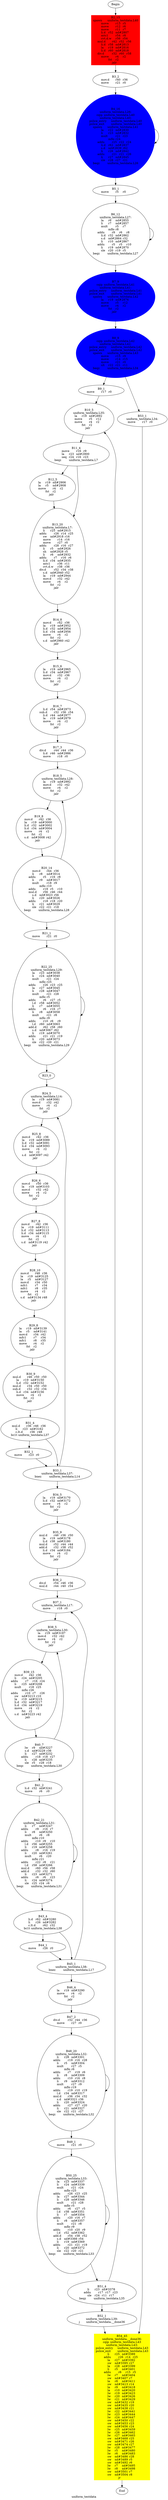 digraph G{
	label = "uniform_testdata"	style = "dashed";
	color = purple;
	Node0 [label = "Begin"];
	Node0 -> {Node2 }
	Node1 [label = "End"];
	Node1 -> {}
	Node2 [label = "B2_15\nspawn	uniform_testdata.L40\nmove	r13	r5	\nmove	r12	r6	\nmove	r11	r7	\nli.d	r52	nd#2807	\nmtc1	r54	r8	\ncvt.d.w	r56	r54	\nmul.d	r42	r52	r56	\nli.d	r58	nd#2813	\nla	r19	nd#2816	\nli.d	r60	nd#2818	\ndiv.d	r32	r60	r58	\nmove	r4	r2	\nfst	r2	\njalr	\n"];
	Node2 -> {Node3 }
	Node3 [label = "B3_2\nmov.d	r40	r36	\nmove	r21	r0	\n"];
	Node3 -> {Node4 }
	Node4 [label = "B4_16\nuniform_testdata.L26:\ncqip	uniform_testdata.L40\nuniform_testdata.L40:\npslice_entry	uniform_testdata.L40\npslice_exit	uniform_testdata.L40\nspawn	uniform_testdata.L41\nla	r22	nd#2830	\nli	r23	nd#2832	\nmult	r21	r23	\nmflo	r24	\naddu	r25	r22	r24	\nli.d	r62	nd#2837	\ns.d	nd#2839	r62	\nli	r26	nd#2842	\naddu	r21	r21	r26	\nli	r27	nd#2845	\nsle	r28	r27	r21	\nbeqz	uniform_testdata.L26\n"];
	Node4 -> {Node5 Node4 }
	Node5 [label = "B5_1\nmove	r5	r0	\n"];
	Node5 -> {Node6 }
	Node6 [label = "B6_12\nuniform_testdata.L27:\nla	r6	nd#2855	\nli	r7	nd#2857	\nmult	r5	r7	\nmflo	r8	\naddu	r9	r6	r8	\nli.d	r32	nd#2862	\ns.d	nd#2864	r32	\nli	r10	nd#2867	\naddu	r5	r5	r10	\nli	r19	nd#2870	\nsle	r20	r19	r5	\nbeqz	uniform_testdata.L27\n"];
	Node6 -> {Node7 Node6 }
	Node7 [label = "B7_9\ncqip	uniform_testdata.L41\nuniform_testdata.L41:\npslice_entry	uniform_testdata.L41\npslice_exit	uniform_testdata.L41\nspawn	uniform_testdata.L42\nla	r19	nd#2876	\nmove	r5	r12	\nmove	r4	r2	\nfst	r2	\njalr	\n"];
	Node7 -> {Node8 }
	Node8 [label = "B8_9\ncqip	uniform_testdata.L42\nuniform_testdata.L42:\npslice_entry	uniform_testdata.L42\npslice_exit	uniform_testdata.L42\nspawn	uniform_testdata.L43\nmove	r15	r9	\nmove	r14	r15	\nmove	r21	r0	\nslt	r22	r21	r11	\nbeqz	uniform_testdata.L34\n"];
	Node8 -> {Node9 Node53 }
	Node9 [label = "B9_1\nmove	r17	r0	\n"];
	Node9 -> {Node10 }
	Node10 [label = "B10_5\nuniform_testdata.L35:\nla	r19	nd#2892	\nmove	r5	r12	\nmove	r4	r2	\nfst	r2	\njalr	\n"];
	Node10 -> {Node11 }
	Node11 [label = "B11_4\nmove	r16	r9	\nla	r23	nd#2900	\nseq	r24	r16	r23	\nbeqz	uniform_testdata.L7\n"];
	Node11 -> {Node12 Node13 }
	Node12 [label = "B12_5\nla	r19	nd#2906	\nla	r5	nd#2908	\nmove	r4	r2	\nfst	r2	\njalr	\n"];
	Node12 -> {Node13 }
	Node13 [label = "B13_20\nuniform_testdata.L7:\nli	r25	nd#2915	\naddu	r26	r14	r25	\nsw	nd#2918	r16	\nmove	r14	r16	\nmove	r27	r0	\naddu	r28	r16	r27	\nli	r5	nd#2926	\nsh	nd#2928	r5	\nli	r6	nd#2932	\naddu	r7	r16	r6	\nli.d	r34	nd#2935	\nmtc1	r36	r11	\ncvt.d.w	r38	r36	\ndiv.d	r52	r34	r38	\ns.d	nd#2940	r52	\nla	r19	nd#2944	\nmov.d	r32	r42	\nmove	r4	r2	\nfst	r2	\njalr	\n"];
	Node13 -> {Node14 }
	Node14 [label = "B14_8\nmov.d	r42	r36	\nla	r19	nd#2952	\nli.d	r32	nd#2954	\nli.d	r34	nd#2956	\nmove	r4	r2	\nfst	r2	\ns.d	nd#2960	r42	\njalr	\n"];
	Node14 -> {Node15 }
	Node15 [label = "B15_6\nla	r19	nd#2965	\nli.d	r34	nd#2967	\nmov.d	r32	r36	\nmove	r4	r2	\nfst	r2	\njalr	\n"];
	Node15 -> {Node16 }
	Node16 [label = "B16_7\nli.d	r54	nd#2973	\nsub.d	r32	r36	r54	\nli.d	r44	nd#2977	\nla	r19	nd#2979	\nmove	r4	r2	\nfst	r2	\njalr	\n"];
	Node16 -> {Node17 }
	Node17 [label = "B17_3\ndiv.d	r44	r44	r36	\nli.d	r46	nd#2986	\nmove	r18	r0	\n"];
	Node17 -> {Node18 }
	Node18 [label = "B18_5\nuniform_testdata.L28:\nla	r19	nd#2992	\nmov.d	r32	r42	\nmove	r4	r2	\nfst	r2	\njalr	\n"];
	Node18 -> {Node19 }
	Node19 [label = "B19_8\nmov.d	r42	r36	\nla	r19	nd#3000	\nli.d	r32	nd#3002	\nli.d	r34	nd#3004	\nmove	r4	r2	\nfst	r2	\ns.d	nd#3008	r42	\njalr	\n"];
	Node19 -> {Node20 }
	Node20 [label = "B20_14\nmov.d	r44	r36	\nli	r8	nd#3014	\naddu	r5	r16	r8	\nli	r9	nd#3017	\nmult	r18	r9	\nmflo	r10	\naddu	r19	r5	r10	\nmul.d	r56	r46	r44	\ns.d	nd#3023	r56	\nli	r20	nd#3026	\naddu	r18	r18	r20	\nli	r21	nd#3029	\nsle	r22	r21	r18	\nbeqz	uniform_testdata.L28\n"];
	Node20 -> {Node21 Node18 }
	Node21 [label = "B21_1\nmove	r21	r0	\n"];
	Node21 -> {Node22 }
	Node22 [label = "B22_25\nuniform_testdata.L29:\nla	r23	nd#3038	\nli	r24	nd#3040	\nmult	r21	r24	\nmflo	r25	\naddu	r26	r23	r25	\nla	r27	nd#3045	\nli	r28	nd#3047	\nmult	r21	r28	\nmflo	r5	\naddu	r6	r27	r5	\nl.d	r58	nd#3052	\nli	r7	nd#3055	\naddu	r6	r16	r7	\nli	r8	nd#3058	\nmult	r21	r8	\nmflo	r9	\naddu	r10	r6	r9	\nl.d	r60	nd#3063	\nadd.d	r62	r58	r60	\ns.d	nd#3067	r62	\nli	r19	nd#3070	\naddu	r21	r21	r19	\nli	r20	nd#3073	\nsle	r22	r20	r21	\nbeqz	uniform_testdata.L29\n"];
	Node22 -> {Node23 Node22 }
	Node23 [label = "B23_0\n"];
	Node23 -> {Node24 }
	Node24 [label = "B24_5\nuniform_testdata.L14:\nla	r19	nd#3081	\nmov.d	r32	r42	\nmove	r4	r2	\nfst	r2	\njalr	\n"];
	Node24 -> {Node25 }
	Node25 [label = "B25_8\nmov.d	r42	r36	\nla	r19	nd#3089	\nli.d	r32	nd#3091	\nli.d	r34	nd#3093	\nmove	r4	r2	\nfst	r2	\ns.d	nd#3097	r42	\njalr	\n"];
	Node25 -> {Node26 }
	Node26 [label = "B26_6\nmov.d	r50	r36	\nla	r19	nd#3103	\nmov.d	r32	r42	\nmove	r4	r2	\nfst	r2	\njalr	\n"];
	Node26 -> {Node27 }
	Node27 [label = "B27_8\nmov.d	r42	r36	\nla	r19	nd#3111	\nli.d	r32	nd#3113	\nli.d	r34	nd#3115	\nmove	r4	r2	\nfst	r2	\ns.d	nd#3119	r42	\njalr	\n"];
	Node27 -> {Node28 }
	Node28 [label = "B28_10\nmov.d	r48	r36	\nla	r19	nd#3125	\nla	r5	nd#3127	\nmov.d	r34	r50	\nmfc1	r7	r34	\nmfc1	r8	r35	\nmove	r4	r2	\nfst	r2	\ns.d	nd#3134	r48	\njalr	\n"];
	Node28 -> {Node29 }
	Node29 [label = "B29_8\nla	r19	nd#3139	\nla	r5	nd#3141	\nmov.d	r34	r42	\nmfc1	r7	r34	\nmfc1	r8	r35	\nmove	r4	r2	\nfst	r2	\njalr	\n"];
	Node29 -> {Node30 }
	Node30 [label = "B30_9\nmul.d	r46	r50	r50	\nla	r19	nd#3150	\nli.d	r32	nd#3152	\nmul.d	r34	r50	r50	\nsub.d	r32	r32	r34	\nli.d	r34	nd#3156	\nmove	r4	r2	\nfst	r2	\njalr	\n"];
	Node30 -> {Node31 }
	Node31 [label = "B31_4\nmul.d	r36	r46	r36	\nli	r23	nd#3162	\nc.lt.d	r36	r48	\nbc1t	uniform_testdata.L37\n"];
	Node31 -> {Node32 Node33 }
	Node32 [label = "B32_1\nmove	r23	r0	\n"];
	Node32 -> {Node33 }
	Node33 [label = "B33_1\nuniform_testdata.L37:\nbnez	uniform_testdata.L14\n"];
	Node33 -> {Node34 Node24 }
	Node34 [label = "B34_5\nla	r19	nd#3170	\nli.d	r32	nd#3172	\nmove	r4	r2	\nfst	r2	\njalr	\n"];
	Node34 -> {Node35 }
	Node35 [label = "B35_9\nmul.d	r46	r36	r50	\nla	r19	nd#3178	\nli.d	r38	nd#3180	\nmul.d	r52	r44	r44	\nadd.d	r32	r38	r52	\nli.d	r34	nd#3184	\nmove	r4	r2	\nfst	r2	\njalr	\n"];
	Node35 -> {Node36 }
	Node36 [label = "B36_2\ndiv.d	r54	r46	r36	\nmul.d	r44	r40	r54	\n"];
	Node36 -> {Node37 }
	Node37 [label = "B37_1\nuniform_testdata.L17:\nmove	r18	r0	\n"];
	Node37 -> {Node38 }
	Node38 [label = "B38_5\nuniform_testdata.L30:\nla	r19	nd#3197	\nmov.d	r32	r42	\nmove	r4	r2	\nfst	r2	\njalr	\n"];
	Node38 -> {Node39 }
	Node39 [label = "B39_15\nmov.d	r42	r36	\nli	r24	nd#3205	\naddu	r7	r16	r24	\nli	r25	nd#3208	\nmult	r18	r25	\nmflo	r26	\naddu	r10	r7	r26	\nsw	nd#3213	r10	\nla	r19	nd#3215	\nli.d	r32	nd#3217	\nli.d	r34	nd#3219	\nmove	r4	r2	\nfst	r2	\ns.d	nd#3223	r42	\njalr	\n"];
	Node39 -> {Node40 }
	Node40 [label = "B40_7\nlw	r9	nd#3227	\ns.d	nd#3229	r36	\nli	r27	nd#3232	\naddu	r18	r18	r27	\nli	r28	nd#3235	\nsle	r5	r28	r18	\nbeqz	uniform_testdata.L30\n"];
	Node40 -> {Node41 Node38 }
	Node41 [label = "B41_2\nli.d	r32	nd#3241	\nmove	r6	r0	\n"];
	Node41 -> {Node42 }
	Node42 [label = "B42_21\nuniform_testdata.L31:\nli	r7	nd#3247	\naddu	r9	r16	r7	\nli	r8	nd#3250	\nmult	r6	r8	\nmflo	r10	\naddu	r10	r9	r10	\nl.d	r56	nd#3255	\nli	r19	nd#3258	\naddu	r8	r16	r19	\nli	r20	nd#3261	\nmult	r6	r20	\nmflo	r21	\naddu	r22	r8	r21	\nl.d	r58	nd#3266	\nmul.d	r60	r56	r58	\nadd.d	r32	r32	r60	\nli	r23	nd#3271	\naddu	r6	r6	r23	\nli	r24	nd#3274	\nsle	r25	r24	r6	\nbeqz	uniform_testdata.L31\n"];
	Node42 -> {Node43 Node42 }
	Node43 [label = "B43_4\nli.d	r62	nd#3280	\nli	r26	nd#3282	\nc.lt.d	r62	r32	\nbc1t	uniform_testdata.L38\n"];
	Node43 -> {Node44 Node45 }
	Node44 [label = "B44_1\nmove	r26	r0	\n"];
	Node44 -> {Node45 }
	Node45 [label = "B45_1\nuniform_testdata.L38:\nbnez	uniform_testdata.L17\n"];
	Node45 -> {Node46 Node37 }
	Node46 [label = "B46_4\nla	r19	nd#3290	\nmove	r4	r2	\nfst	r2	\njalr	\n"];
	Node46 -> {Node47 }
	Node47 [label = "B47_2\ndiv.d	r32	r44	r36	\nmove	r27	r0	\n"];
	Node47 -> {Node48 }
	Node48 [label = "B48_20\nuniform_testdata.L32:\nli	r28	nd#3301	\naddu	r19	r16	r28	\nli	r5	nd#3304	\nmult	r27	r5	\nmflo	r6	\naddu	r7	r19	r6	\nli	r8	nd#3309	\naddu	r10	r16	r8	\nli	r9	nd#3312	\nmult	r27	r9	\nmflo	r19	\naddu	r19	r10	r19	\nl.d	r34	nd#3317	\nmul.d	r36	r34	r32	\ns.d	nd#3321	r36	\nli	r20	nd#3324	\naddu	r27	r27	r20	\nli	r21	nd#3327	\nsle	r22	r21	r27	\nbeqz	uniform_testdata.L32\n"];
	Node48 -> {Node49 Node48 }
	Node49 [label = "B49_1\nmove	r21	r0	\n"];
	Node49 -> {Node50 }
	Node50 [label = "B50_25\nuniform_testdata.L33:\nla	r23	nd#3337	\nli	r24	nd#3339	\nmult	r21	r24	\nmflo	r25	\naddu	r26	r23	r25	\nla	r27	nd#3344	\nli	r28	nd#3346	\nmult	r21	r28	\nmflo	r5	\naddu	r6	r27	r5	\nl.d	r38	nd#3351	\nli	r7	nd#3354	\naddu	r20	r16	r7	\nli	r8	nd#3357	\nmult	r21	r8	\nmflo	r9	\naddu	r10	r20	r9	\nl.d	r52	nd#3362	\nadd.d	r54	r38	r52	\ns.d	nd#3366	r54	\nli	r19	nd#3369	\naddu	r21	r21	r19	\nli	r20	nd#3372	\nsle	r22	r20	r21	\nbeqz	uniform_testdata.L33\n"];
	Node50 -> {Node51 Node50 }
	Node51 [label = "B51_4\nli	r23	nd#3378	\naddu	r17	r17	r23	\nsle	r24	r11	r17	\nbeqz	uniform_testdata.L35\n"];
	Node51 -> {Node52 Node10 }
	Node52 [label = "B52_1\nuniform_testdata.L39:\nj	uniform_testdata.__done36\n"];
	Node52 -> {Node54 }
	Node53 [label = "B53_1\nuniform_testdata.L34:\nmove	r17	r0	\n"];
	Node53 -> {Node54 }
	Node54 [label = "B54_45\nuniform_testdata.__done36:\ncqip	uniform_testdata.L43\nuniform_testdata.L43:\npslice_entry	uniform_testdata.L43\npslice_exit	uniform_testdata.L43\nli	r25	nd#3389	\naddu	r26	r14	r25	\nla	r27	nd#3392	\nsw	nd#3395	r27	\nla	r28	nd#3399	\nli	r5	nd#3401	\naddu	r6	r15	r5	\nlw	r7	nd#3404	\nsw	nd#3407	r7	\nla	r8	nd#3411	\nsw	nd#3413	r14	\nla	r9	nd#3418	\nla	r10	nd#3420	\nlw	r19	nd#3423	\nlw	r20	nd#3426	\nlw	r21	nd#3429	\nsw	nd#3432	r19	\nsw	nd#3435	r20	\nsw	nd#3438	r21	\nlw	r22	nd#3441	\nlw	r23	nd#3444	\nlw	r24	nd#3447	\nsw	nd#3450	r22	\nsw	nd#3453	r23	\nsw	nd#3456	r24	\nlw	r25	nd#3459	\nlw	r26	nd#3462	\nlw	r27	nd#3465	\nsw	nd#3468	r25	\nsw	nd#3471	r26	\nsw	nd#3474	r27	\nlw	r28	nd#3477	\nlw	r5	nd#3480	\nlw	r6	nd#3483	\nsw	nd#3486	r28	\nsw	nd#3489	r5	\nsw	nd#3492	r6	\nlw	r7	nd#3495	\nlw	r8	nd#3498	\nsw	nd#3501	r7	\nsw	nd#3504	r8	\njr	\n"];
	Node54 -> {Node1 }
	Node2 [shape = box ,style=filled ,color=red];
	Node4 [shape = ellipse ,style=filled ,color=blue];
	Node7 [shape = ellipse ,style=filled ,color=blue];
	Node8 [shape = ellipse ,style=filled ,color=blue];
	Node54 [shape = polygon ,style=filled ,color=yellow];
}
